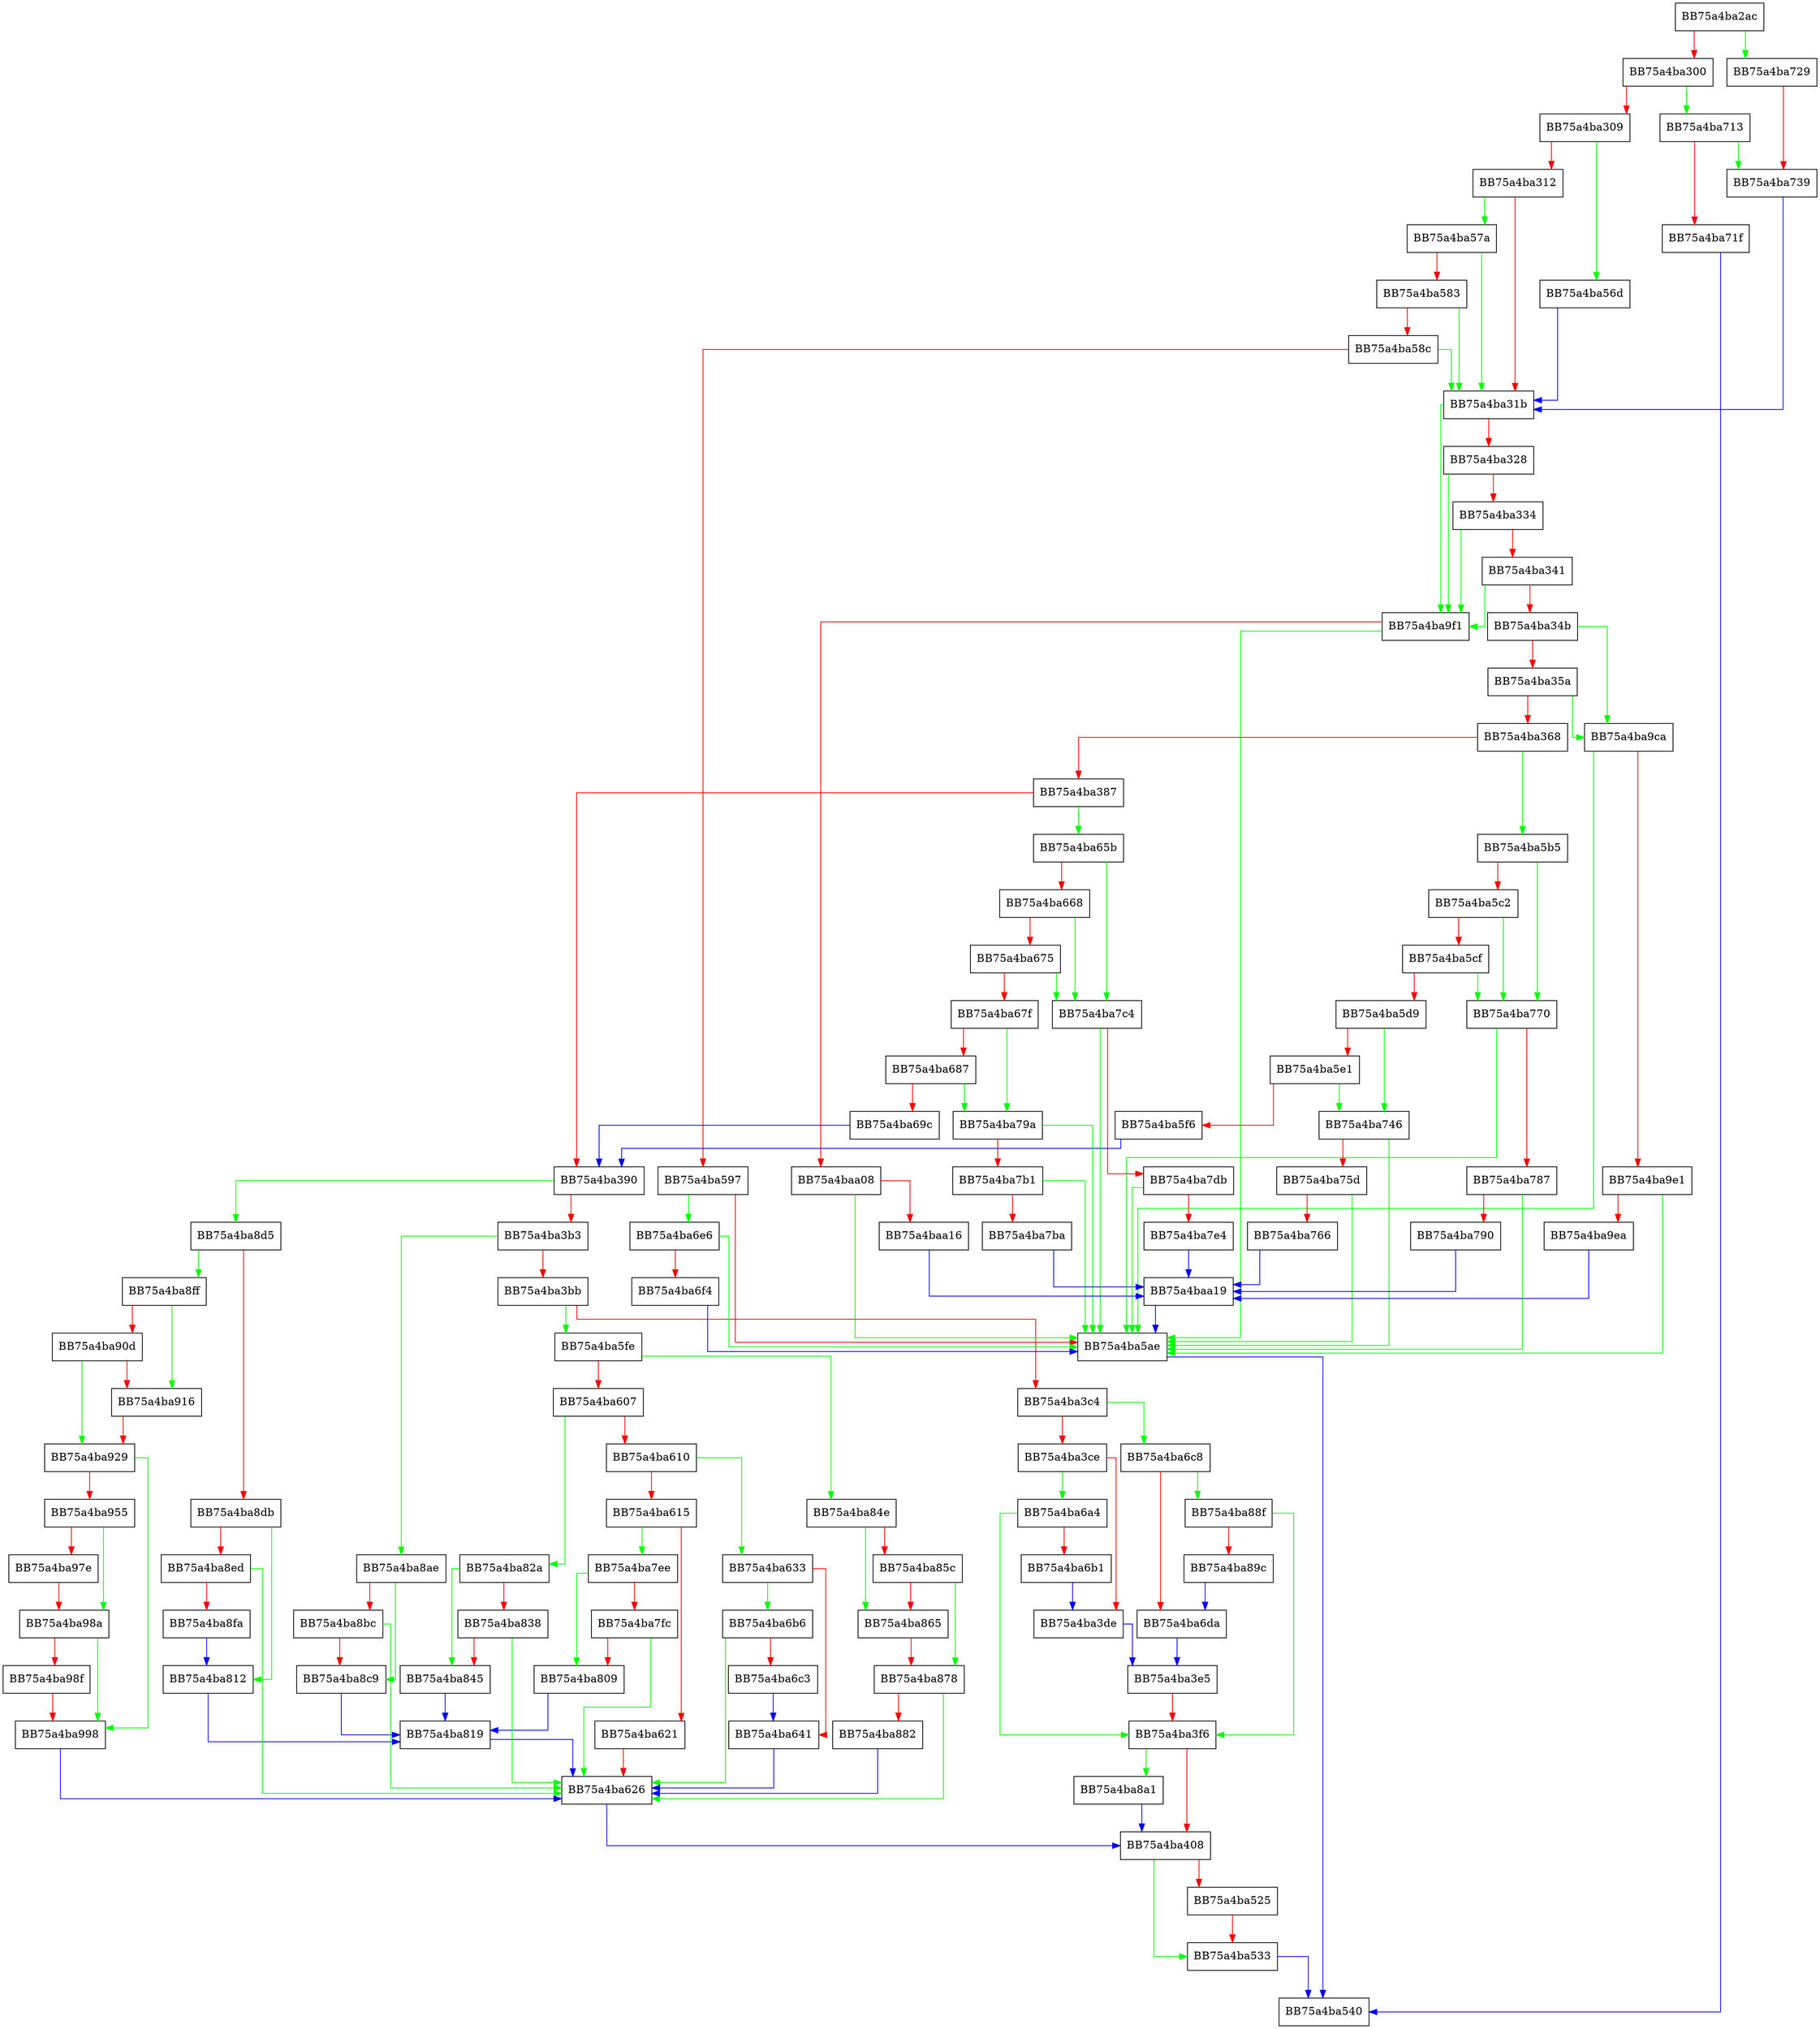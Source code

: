 digraph CreateInstanceForFileModify {
  node [shape="box"];
  graph [splines=ortho];
  BB75a4ba2ac -> BB75a4ba729 [color="green"];
  BB75a4ba2ac -> BB75a4ba300 [color="red"];
  BB75a4ba300 -> BB75a4ba713 [color="green"];
  BB75a4ba300 -> BB75a4ba309 [color="red"];
  BB75a4ba309 -> BB75a4ba56d [color="green"];
  BB75a4ba309 -> BB75a4ba312 [color="red"];
  BB75a4ba312 -> BB75a4ba57a [color="green"];
  BB75a4ba312 -> BB75a4ba31b [color="red"];
  BB75a4ba31b -> BB75a4ba9f1 [color="green"];
  BB75a4ba31b -> BB75a4ba328 [color="red"];
  BB75a4ba328 -> BB75a4ba9f1 [color="green"];
  BB75a4ba328 -> BB75a4ba334 [color="red"];
  BB75a4ba334 -> BB75a4ba9f1 [color="green"];
  BB75a4ba334 -> BB75a4ba341 [color="red"];
  BB75a4ba341 -> BB75a4ba9f1 [color="green"];
  BB75a4ba341 -> BB75a4ba34b [color="red"];
  BB75a4ba34b -> BB75a4ba9ca [color="green"];
  BB75a4ba34b -> BB75a4ba35a [color="red"];
  BB75a4ba35a -> BB75a4ba9ca [color="green"];
  BB75a4ba35a -> BB75a4ba368 [color="red"];
  BB75a4ba368 -> BB75a4ba5b5 [color="green"];
  BB75a4ba368 -> BB75a4ba387 [color="red"];
  BB75a4ba387 -> BB75a4ba65b [color="green"];
  BB75a4ba387 -> BB75a4ba390 [color="red"];
  BB75a4ba390 -> BB75a4ba8d5 [color="green"];
  BB75a4ba390 -> BB75a4ba3b3 [color="red"];
  BB75a4ba3b3 -> BB75a4ba8ae [color="green"];
  BB75a4ba3b3 -> BB75a4ba3bb [color="red"];
  BB75a4ba3bb -> BB75a4ba5fe [color="green"];
  BB75a4ba3bb -> BB75a4ba3c4 [color="red"];
  BB75a4ba3c4 -> BB75a4ba6c8 [color="green"];
  BB75a4ba3c4 -> BB75a4ba3ce [color="red"];
  BB75a4ba3ce -> BB75a4ba6a4 [color="green"];
  BB75a4ba3ce -> BB75a4ba3de [color="red"];
  BB75a4ba3de -> BB75a4ba3e5 [color="blue"];
  BB75a4ba3e5 -> BB75a4ba3f6 [color="red"];
  BB75a4ba3f6 -> BB75a4ba8a1 [color="green"];
  BB75a4ba3f6 -> BB75a4ba408 [color="red"];
  BB75a4ba408 -> BB75a4ba533 [color="green"];
  BB75a4ba408 -> BB75a4ba525 [color="red"];
  BB75a4ba525 -> BB75a4ba533 [color="red"];
  BB75a4ba533 -> BB75a4ba540 [color="blue"];
  BB75a4ba56d -> BB75a4ba31b [color="blue"];
  BB75a4ba57a -> BB75a4ba31b [color="green"];
  BB75a4ba57a -> BB75a4ba583 [color="red"];
  BB75a4ba583 -> BB75a4ba31b [color="green"];
  BB75a4ba583 -> BB75a4ba58c [color="red"];
  BB75a4ba58c -> BB75a4ba31b [color="green"];
  BB75a4ba58c -> BB75a4ba597 [color="red"];
  BB75a4ba597 -> BB75a4ba6e6 [color="green"];
  BB75a4ba597 -> BB75a4ba5ae [color="red"];
  BB75a4ba5ae -> BB75a4ba540 [color="blue"];
  BB75a4ba5b5 -> BB75a4ba770 [color="green"];
  BB75a4ba5b5 -> BB75a4ba5c2 [color="red"];
  BB75a4ba5c2 -> BB75a4ba770 [color="green"];
  BB75a4ba5c2 -> BB75a4ba5cf [color="red"];
  BB75a4ba5cf -> BB75a4ba770 [color="green"];
  BB75a4ba5cf -> BB75a4ba5d9 [color="red"];
  BB75a4ba5d9 -> BB75a4ba746 [color="green"];
  BB75a4ba5d9 -> BB75a4ba5e1 [color="red"];
  BB75a4ba5e1 -> BB75a4ba746 [color="green"];
  BB75a4ba5e1 -> BB75a4ba5f6 [color="red"];
  BB75a4ba5f6 -> BB75a4ba390 [color="blue"];
  BB75a4ba5fe -> BB75a4ba84e [color="green"];
  BB75a4ba5fe -> BB75a4ba607 [color="red"];
  BB75a4ba607 -> BB75a4ba82a [color="green"];
  BB75a4ba607 -> BB75a4ba610 [color="red"];
  BB75a4ba610 -> BB75a4ba633 [color="green"];
  BB75a4ba610 -> BB75a4ba615 [color="red"];
  BB75a4ba615 -> BB75a4ba7ee [color="green"];
  BB75a4ba615 -> BB75a4ba621 [color="red"];
  BB75a4ba621 -> BB75a4ba626 [color="red"];
  BB75a4ba626 -> BB75a4ba408 [color="blue"];
  BB75a4ba633 -> BB75a4ba6b6 [color="green"];
  BB75a4ba633 -> BB75a4ba641 [color="red"];
  BB75a4ba641 -> BB75a4ba626 [color="blue"];
  BB75a4ba65b -> BB75a4ba7c4 [color="green"];
  BB75a4ba65b -> BB75a4ba668 [color="red"];
  BB75a4ba668 -> BB75a4ba7c4 [color="green"];
  BB75a4ba668 -> BB75a4ba675 [color="red"];
  BB75a4ba675 -> BB75a4ba7c4 [color="green"];
  BB75a4ba675 -> BB75a4ba67f [color="red"];
  BB75a4ba67f -> BB75a4ba79a [color="green"];
  BB75a4ba67f -> BB75a4ba687 [color="red"];
  BB75a4ba687 -> BB75a4ba79a [color="green"];
  BB75a4ba687 -> BB75a4ba69c [color="red"];
  BB75a4ba69c -> BB75a4ba390 [color="blue"];
  BB75a4ba6a4 -> BB75a4ba3f6 [color="green"];
  BB75a4ba6a4 -> BB75a4ba6b1 [color="red"];
  BB75a4ba6b1 -> BB75a4ba3de [color="blue"];
  BB75a4ba6b6 -> BB75a4ba626 [color="green"];
  BB75a4ba6b6 -> BB75a4ba6c3 [color="red"];
  BB75a4ba6c3 -> BB75a4ba641 [color="blue"];
  BB75a4ba6c8 -> BB75a4ba88f [color="green"];
  BB75a4ba6c8 -> BB75a4ba6da [color="red"];
  BB75a4ba6da -> BB75a4ba3e5 [color="blue"];
  BB75a4ba6e6 -> BB75a4ba5ae [color="green"];
  BB75a4ba6e6 -> BB75a4ba6f4 [color="red"];
  BB75a4ba6f4 -> BB75a4ba5ae [color="blue"];
  BB75a4ba713 -> BB75a4ba739 [color="green"];
  BB75a4ba713 -> BB75a4ba71f [color="red"];
  BB75a4ba71f -> BB75a4ba540 [color="blue"];
  BB75a4ba729 -> BB75a4ba739 [color="red"];
  BB75a4ba739 -> BB75a4ba31b [color="blue"];
  BB75a4ba746 -> BB75a4ba5ae [color="green"];
  BB75a4ba746 -> BB75a4ba75d [color="red"];
  BB75a4ba75d -> BB75a4ba5ae [color="green"];
  BB75a4ba75d -> BB75a4ba766 [color="red"];
  BB75a4ba766 -> BB75a4baa19 [color="blue"];
  BB75a4ba770 -> BB75a4ba5ae [color="green"];
  BB75a4ba770 -> BB75a4ba787 [color="red"];
  BB75a4ba787 -> BB75a4ba5ae [color="green"];
  BB75a4ba787 -> BB75a4ba790 [color="red"];
  BB75a4ba790 -> BB75a4baa19 [color="blue"];
  BB75a4ba79a -> BB75a4ba5ae [color="green"];
  BB75a4ba79a -> BB75a4ba7b1 [color="red"];
  BB75a4ba7b1 -> BB75a4ba5ae [color="green"];
  BB75a4ba7b1 -> BB75a4ba7ba [color="red"];
  BB75a4ba7ba -> BB75a4baa19 [color="blue"];
  BB75a4ba7c4 -> BB75a4ba5ae [color="green"];
  BB75a4ba7c4 -> BB75a4ba7db [color="red"];
  BB75a4ba7db -> BB75a4ba5ae [color="green"];
  BB75a4ba7db -> BB75a4ba7e4 [color="red"];
  BB75a4ba7e4 -> BB75a4baa19 [color="blue"];
  BB75a4ba7ee -> BB75a4ba809 [color="green"];
  BB75a4ba7ee -> BB75a4ba7fc [color="red"];
  BB75a4ba7fc -> BB75a4ba626 [color="green"];
  BB75a4ba7fc -> BB75a4ba809 [color="red"];
  BB75a4ba809 -> BB75a4ba819 [color="blue"];
  BB75a4ba812 -> BB75a4ba819 [color="blue"];
  BB75a4ba819 -> BB75a4ba626 [color="blue"];
  BB75a4ba82a -> BB75a4ba845 [color="green"];
  BB75a4ba82a -> BB75a4ba838 [color="red"];
  BB75a4ba838 -> BB75a4ba626 [color="green"];
  BB75a4ba838 -> BB75a4ba845 [color="red"];
  BB75a4ba845 -> BB75a4ba819 [color="blue"];
  BB75a4ba84e -> BB75a4ba865 [color="green"];
  BB75a4ba84e -> BB75a4ba85c [color="red"];
  BB75a4ba85c -> BB75a4ba878 [color="green"];
  BB75a4ba85c -> BB75a4ba865 [color="red"];
  BB75a4ba865 -> BB75a4ba878 [color="red"];
  BB75a4ba878 -> BB75a4ba626 [color="green"];
  BB75a4ba878 -> BB75a4ba882 [color="red"];
  BB75a4ba882 -> BB75a4ba626 [color="blue"];
  BB75a4ba88f -> BB75a4ba3f6 [color="green"];
  BB75a4ba88f -> BB75a4ba89c [color="red"];
  BB75a4ba89c -> BB75a4ba6da [color="blue"];
  BB75a4ba8a1 -> BB75a4ba408 [color="blue"];
  BB75a4ba8ae -> BB75a4ba8c9 [color="green"];
  BB75a4ba8ae -> BB75a4ba8bc [color="red"];
  BB75a4ba8bc -> BB75a4ba626 [color="green"];
  BB75a4ba8bc -> BB75a4ba8c9 [color="red"];
  BB75a4ba8c9 -> BB75a4ba819 [color="blue"];
  BB75a4ba8d5 -> BB75a4ba8ff [color="green"];
  BB75a4ba8d5 -> BB75a4ba8db [color="red"];
  BB75a4ba8db -> BB75a4ba812 [color="green"];
  BB75a4ba8db -> BB75a4ba8ed [color="red"];
  BB75a4ba8ed -> BB75a4ba626 [color="green"];
  BB75a4ba8ed -> BB75a4ba8fa [color="red"];
  BB75a4ba8fa -> BB75a4ba812 [color="blue"];
  BB75a4ba8ff -> BB75a4ba916 [color="green"];
  BB75a4ba8ff -> BB75a4ba90d [color="red"];
  BB75a4ba90d -> BB75a4ba929 [color="green"];
  BB75a4ba90d -> BB75a4ba916 [color="red"];
  BB75a4ba916 -> BB75a4ba929 [color="red"];
  BB75a4ba929 -> BB75a4ba998 [color="green"];
  BB75a4ba929 -> BB75a4ba955 [color="red"];
  BB75a4ba955 -> BB75a4ba98a [color="green"];
  BB75a4ba955 -> BB75a4ba97e [color="red"];
  BB75a4ba97e -> BB75a4ba98a [color="red"];
  BB75a4ba98a -> BB75a4ba998 [color="green"];
  BB75a4ba98a -> BB75a4ba98f [color="red"];
  BB75a4ba98f -> BB75a4ba998 [color="red"];
  BB75a4ba998 -> BB75a4ba626 [color="blue"];
  BB75a4ba9ca -> BB75a4ba5ae [color="green"];
  BB75a4ba9ca -> BB75a4ba9e1 [color="red"];
  BB75a4ba9e1 -> BB75a4ba5ae [color="green"];
  BB75a4ba9e1 -> BB75a4ba9ea [color="red"];
  BB75a4ba9ea -> BB75a4baa19 [color="blue"];
  BB75a4ba9f1 -> BB75a4ba5ae [color="green"];
  BB75a4ba9f1 -> BB75a4baa08 [color="red"];
  BB75a4baa08 -> BB75a4ba5ae [color="green"];
  BB75a4baa08 -> BB75a4baa16 [color="red"];
  BB75a4baa16 -> BB75a4baa19 [color="blue"];
  BB75a4baa19 -> BB75a4ba5ae [color="blue"];
}